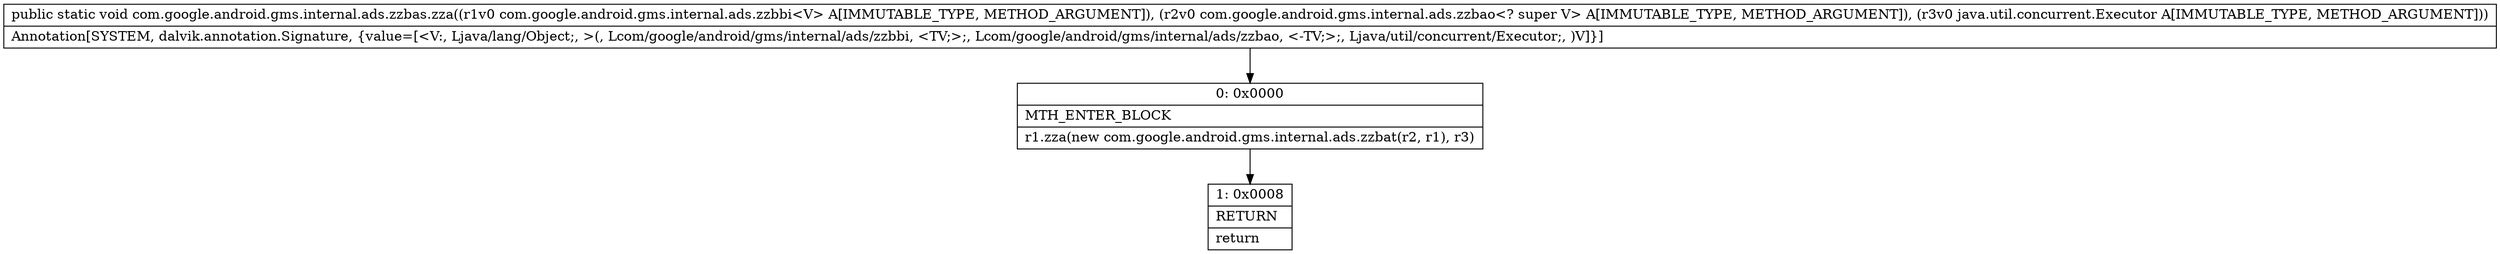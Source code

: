 digraph "CFG forcom.google.android.gms.internal.ads.zzbas.zza(Lcom\/google\/android\/gms\/internal\/ads\/zzbbi;Lcom\/google\/android\/gms\/internal\/ads\/zzbao;Ljava\/util\/concurrent\/Executor;)V" {
Node_0 [shape=record,label="{0\:\ 0x0000|MTH_ENTER_BLOCK\l|r1.zza(new com.google.android.gms.internal.ads.zzbat(r2, r1), r3)\l}"];
Node_1 [shape=record,label="{1\:\ 0x0008|RETURN\l|return\l}"];
MethodNode[shape=record,label="{public static void com.google.android.gms.internal.ads.zzbas.zza((r1v0 com.google.android.gms.internal.ads.zzbbi\<V\> A[IMMUTABLE_TYPE, METHOD_ARGUMENT]), (r2v0 com.google.android.gms.internal.ads.zzbao\<? super V\> A[IMMUTABLE_TYPE, METHOD_ARGUMENT]), (r3v0 java.util.concurrent.Executor A[IMMUTABLE_TYPE, METHOD_ARGUMENT]))  | Annotation[SYSTEM, dalvik.annotation.Signature, \{value=[\<V:, Ljava\/lang\/Object;, \>(, Lcom\/google\/android\/gms\/internal\/ads\/zzbbi, \<TV;\>;, Lcom\/google\/android\/gms\/internal\/ads\/zzbao, \<\-TV;\>;, Ljava\/util\/concurrent\/Executor;, )V]\}]\l}"];
MethodNode -> Node_0;
Node_0 -> Node_1;
}

